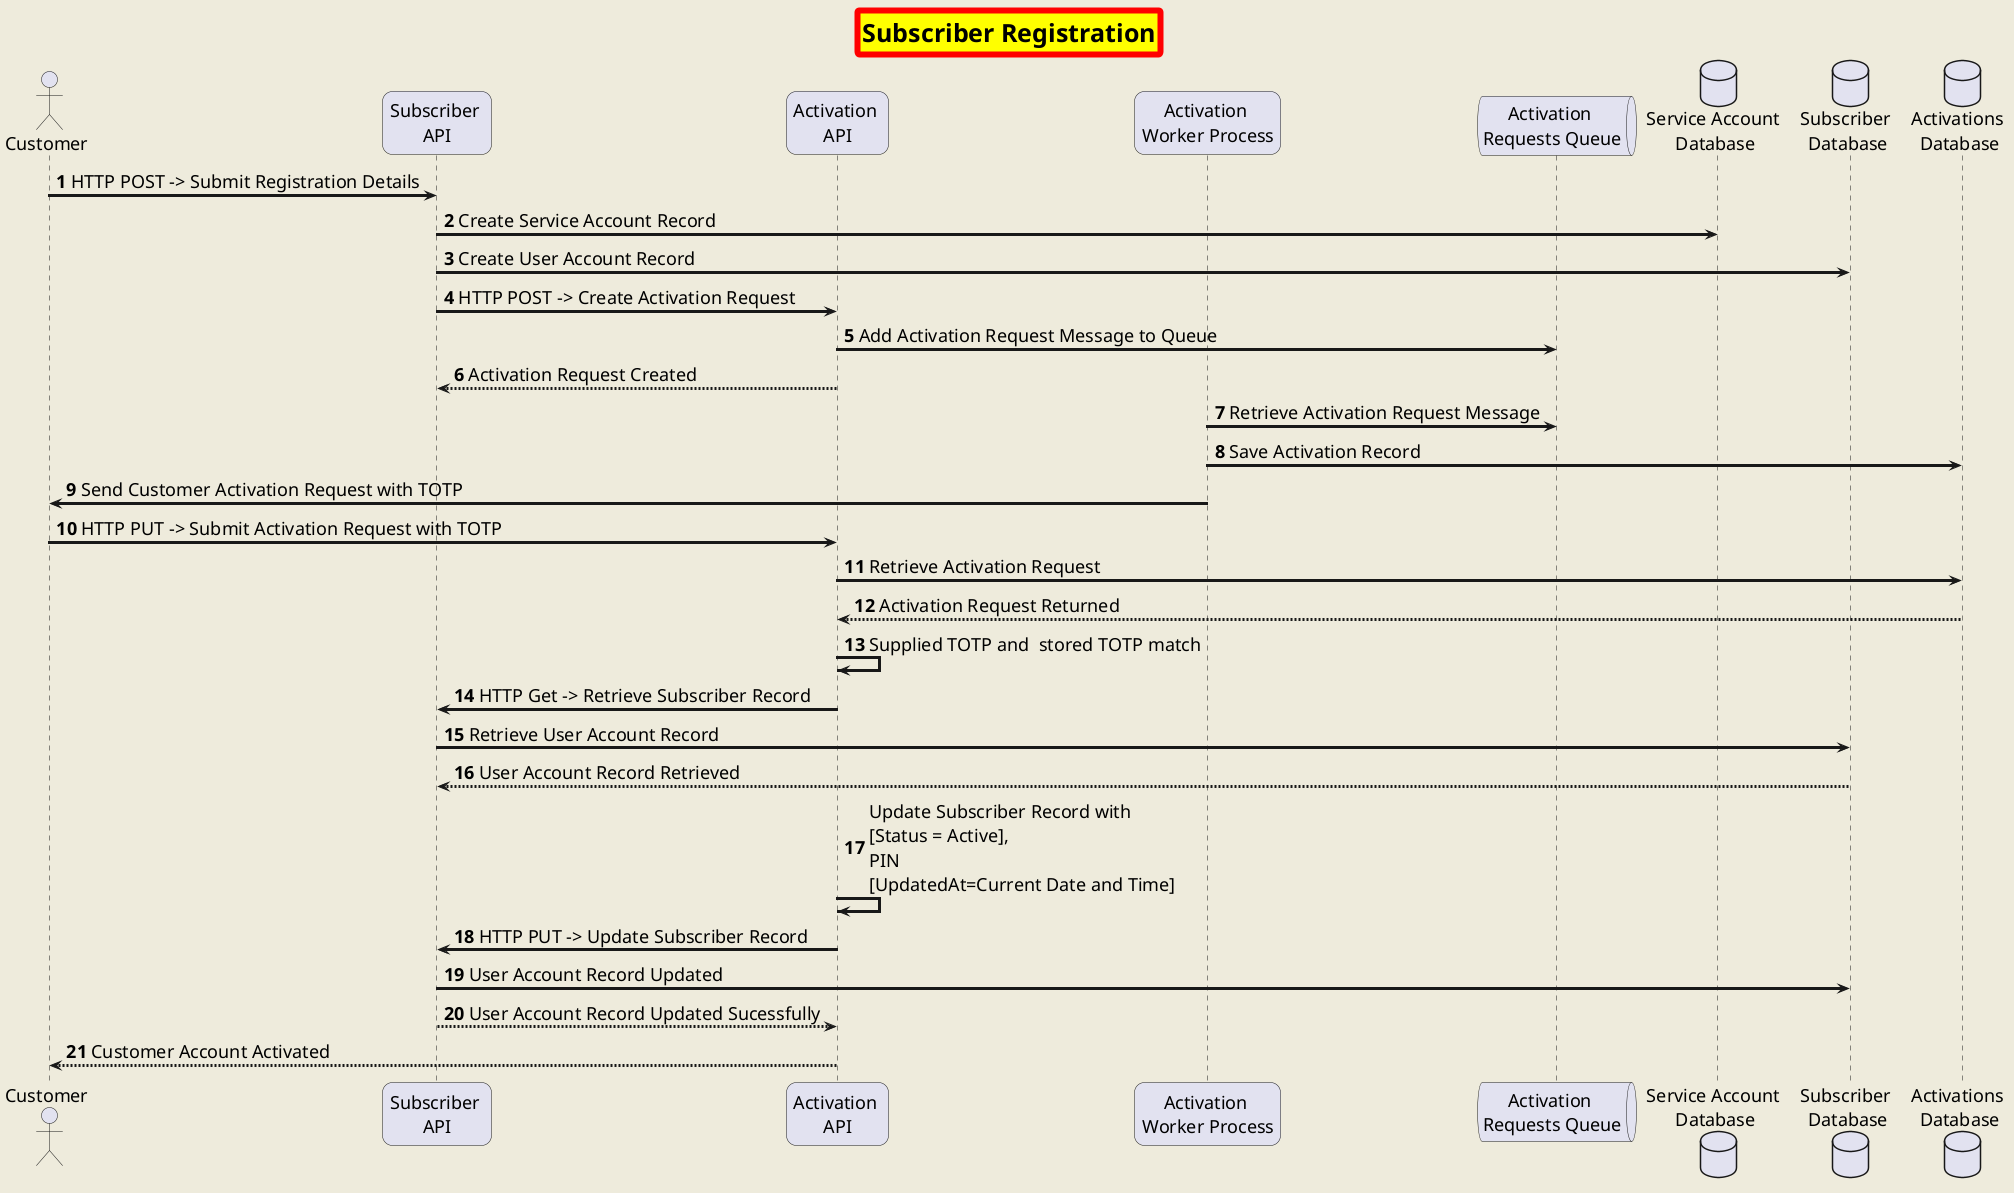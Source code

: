 @startuml Subscriber Registration 
title Subscriber Registration

skinparam backgroundColor #EEEBDC
skinparam RoundCorner 20
skinparam TitleBackgroundColor yellow
skinparam TitleBorderColor red
skinparam TitleBorderThickness 6
skinparam TitleBorderRoundCorner 5
skinparam TitleFontName Graphik
skinparam TitleFontSize 25
skinparam ParticipantFontSize 18
skinparam QueueFontSize 18
skinparam DatabaseFontSize 18
skinparam ActorFontSize 18
skinparam ActorFontName Graphik
skinparam ParticipantFontName Graphik
skinparam QueueFontName Graphik
skinparam DatabaseFontName Graphik
skinparam ArrowFontName Graphik
skinparam ArrowFontSize 18
skinparam ArrowFontSize 18
skinparam NoteFontName Graphik
skinparam NoteFontSize 18
skinparam ArrowThickness 3

autonumber



actor contact as "Customer"
participant sub  as "Subscriber \nAPI"
participant act  as "Activation \nAPI"
participant actp  as "Activation \nWorker Process"
queue actq  as "Activation \nRequests Queue"
database servd as "Service Account \nDatabase"
database subd as "Subscriber \nDatabase"
database actd as "Activations \nDatabase"



contact -> sub: HTTP POST -> Submit Registration Details 
sub -> servd: Create Service Account Record
sub -> subd: Create User Account Record
sub -> act: HTTP POST -> Create Activation Request
act -> actq: Add Activation Request Message to Queue
act --> sub : Activation Request Created
actp -> actq : Retrieve Activation Request Message
actp -> actd : Save Activation Record
actp -> contact : Send Customer Activation Request with TOTP
contact -> act : HTTP PUT -> Submit Activation Request with TOTP
act -> actd : Retrieve Activation Request
actd --> act : Activation Request Returned
act-> act:  Supplied TOTP and  stored TOTP match
act -> sub : HTTP Get -> Retrieve Subscriber Record
sub -> subd: Retrieve User Account Record
subd --> sub: User Account Record Retrieved
act -> act : Update Subscriber Record with \n[Status = Active], \nPIN \n[UpdatedAt=Current Date and Time]
act -> sub: HTTP PUT -> Update Subscriber Record
sub -> subd: User Account Record Updated
sub --> act: User Account Record Updated Sucessfully
act --> contact: Customer Account Activated


@enduml

